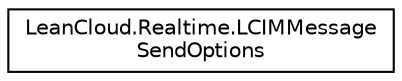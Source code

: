 digraph "Graphical Class Hierarchy"
{
  edge [fontname="Helvetica",fontsize="10",labelfontname="Helvetica",labelfontsize="10"];
  node [fontname="Helvetica",fontsize="10",shape=record];
  rankdir="LR";
  Node1 [label="LeanCloud.Realtime.LCIMMessage\lSendOptions",height=0.2,width=0.4,color="black", fillcolor="white", style="filled",URL="$classLeanCloud_1_1Realtime_1_1LCIMMessageSendOptions.html",tooltip="发送消息选项 "];
}

